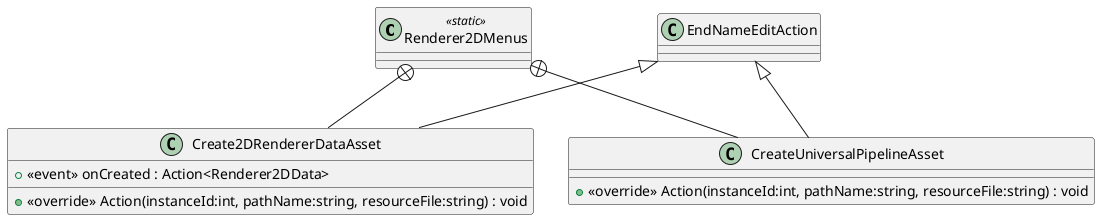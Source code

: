@startuml
class Renderer2DMenus <<static>> {
}
class Create2DRendererDataAsset {
    +  <<event>> onCreated : Action<Renderer2DData> 
    + <<override>> Action(instanceId:int, pathName:string, resourceFile:string) : void
}
class CreateUniversalPipelineAsset {
    + <<override>> Action(instanceId:int, pathName:string, resourceFile:string) : void
}
Renderer2DMenus +-- Create2DRendererDataAsset
EndNameEditAction <|-- Create2DRendererDataAsset
Renderer2DMenus +-- CreateUniversalPipelineAsset
EndNameEditAction <|-- CreateUniversalPipelineAsset
@enduml
